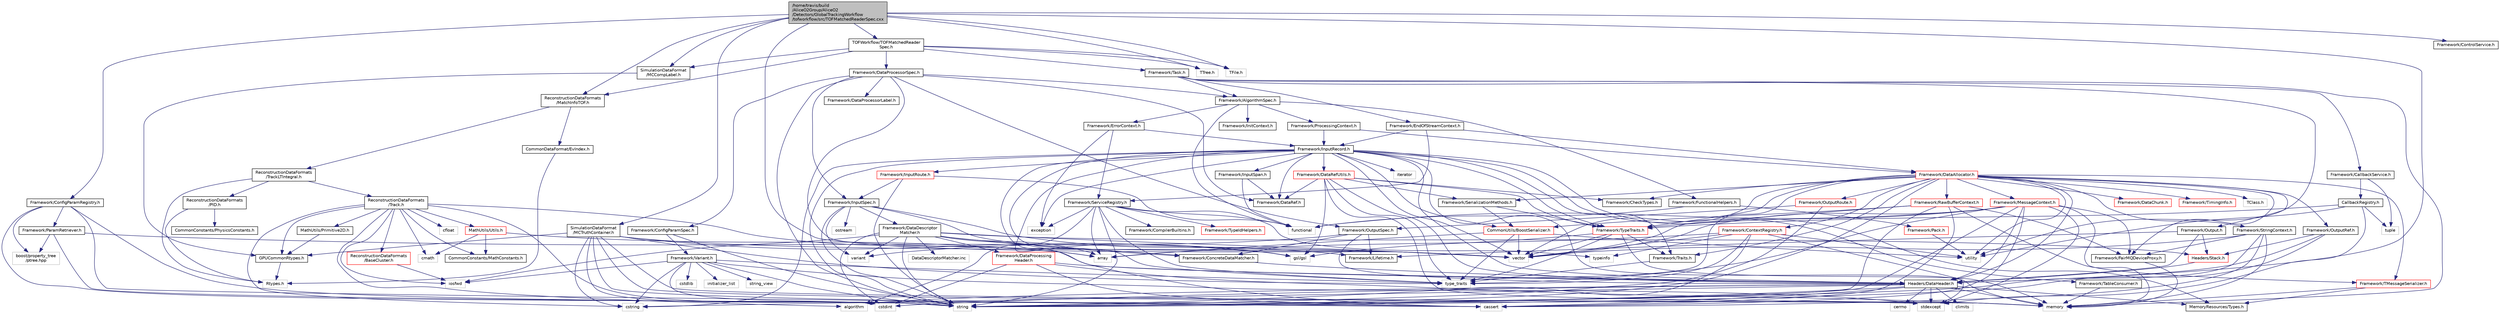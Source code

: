 digraph "/home/travis/build/AliceO2Group/AliceO2/Detectors/GlobalTrackingWorkflow/tofworkflow/src/TOFMatchedReaderSpec.cxx"
{
 // INTERACTIVE_SVG=YES
  bgcolor="transparent";
  edge [fontname="Helvetica",fontsize="10",labelfontname="Helvetica",labelfontsize="10"];
  node [fontname="Helvetica",fontsize="10",shape=record];
  Node0 [label="/home/travis/build\l/AliceO2Group/AliceO2\l/Detectors/GlobalTrackingWorkflow\l/tofworkflow/src/TOFMatchedReaderSpec.cxx",height=0.2,width=0.4,color="black", fillcolor="grey75", style="filled", fontcolor="black"];
  Node0 -> Node1 [color="midnightblue",fontsize="10",style="solid",fontname="Helvetica"];
  Node1 [label="vector",height=0.2,width=0.4,color="grey75"];
  Node0 -> Node2 [color="midnightblue",fontsize="10",style="solid",fontname="Helvetica"];
  Node2 [label="TTree.h",height=0.2,width=0.4,color="grey75"];
  Node0 -> Node3 [color="midnightblue",fontsize="10",style="solid",fontname="Helvetica"];
  Node3 [label="TFile.h",height=0.2,width=0.4,color="grey75"];
  Node0 -> Node4 [color="midnightblue",fontsize="10",style="solid",fontname="Helvetica"];
  Node4 [label="TOFWorkflow/TOFMatchedReader\lSpec.h",height=0.2,width=0.4,color="black",URL="$d9/df4/TOFMatchedReaderSpec_8h.html"];
  Node4 -> Node3 [color="midnightblue",fontsize="10",style="solid",fontname="Helvetica"];
  Node4 -> Node2 [color="midnightblue",fontsize="10",style="solid",fontname="Helvetica"];
  Node4 -> Node5 [color="midnightblue",fontsize="10",style="solid",fontname="Helvetica"];
  Node5 [label="Framework/DataProcessorSpec.h",height=0.2,width=0.4,color="black",URL="$d0/df4/DataProcessorSpec_8h.html"];
  Node5 -> Node6 [color="midnightblue",fontsize="10",style="solid",fontname="Helvetica"];
  Node6 [label="Framework/AlgorithmSpec.h",height=0.2,width=0.4,color="black",URL="$d0/d14/AlgorithmSpec_8h.html"];
  Node6 -> Node7 [color="midnightblue",fontsize="10",style="solid",fontname="Helvetica"];
  Node7 [label="Framework/ProcessingContext.h",height=0.2,width=0.4,color="black",URL="$de/d6a/ProcessingContext_8h.html"];
  Node7 -> Node8 [color="midnightblue",fontsize="10",style="solid",fontname="Helvetica"];
  Node8 [label="Framework/InputRecord.h",height=0.2,width=0.4,color="black",URL="$d6/d5c/InputRecord_8h.html"];
  Node8 -> Node9 [color="midnightblue",fontsize="10",style="solid",fontname="Helvetica"];
  Node9 [label="Framework/DataRef.h",height=0.2,width=0.4,color="black",URL="$d5/dfb/DataRef_8h.html"];
  Node8 -> Node10 [color="midnightblue",fontsize="10",style="solid",fontname="Helvetica"];
  Node10 [label="Framework/DataRefUtils.h",height=0.2,width=0.4,color="red",URL="$d5/db8/DataRefUtils_8h.html"];
  Node10 -> Node9 [color="midnightblue",fontsize="10",style="solid",fontname="Helvetica"];
  Node10 -> Node24 [color="midnightblue",fontsize="10",style="solid",fontname="Helvetica"];
  Node24 [label="Framework/SerializationMethods.h",height=0.2,width=0.4,color="black",URL="$d1/d53/SerializationMethods_8h.html",tooltip="Type wrappers for enfording a specific serialization method. "];
  Node24 -> Node25 [color="midnightblue",fontsize="10",style="solid",fontname="Helvetica"];
  Node25 [label="Framework/TypeTraits.h",height=0.2,width=0.4,color="red",URL="$d0/d95/TypeTraits_8h.html"];
  Node25 -> Node26 [color="midnightblue",fontsize="10",style="solid",fontname="Helvetica"];
  Node26 [label="type_traits",height=0.2,width=0.4,color="grey75"];
  Node25 -> Node1 [color="midnightblue",fontsize="10",style="solid",fontname="Helvetica"];
  Node25 -> Node20 [color="midnightblue",fontsize="10",style="solid",fontname="Helvetica"];
  Node20 [label="memory",height=0.2,width=0.4,color="grey75"];
  Node25 -> Node27 [color="midnightblue",fontsize="10",style="solid",fontname="Helvetica"];
  Node27 [label="Framework/Traits.h",height=0.2,width=0.4,color="black",URL="$db/d31/Traits_8h.html"];
  Node27 -> Node26 [color="midnightblue",fontsize="10",style="solid",fontname="Helvetica"];
  Node25 -> Node30 [color="midnightblue",fontsize="10",style="solid",fontname="Helvetica"];
  Node30 [label="gsl/gsl",height=0.2,width=0.4,color="grey75"];
  Node24 -> Node31 [color="midnightblue",fontsize="10",style="solid",fontname="Helvetica"];
  Node31 [label="CommonUtils/BoostSerializer.h",height=0.2,width=0.4,color="red",URL="$d7/d91/BoostSerializer_8h.html",tooltip="Templatised boost serializer/deserializer for containers and base types. "];
  Node31 -> Node32 [color="midnightblue",fontsize="10",style="solid",fontname="Helvetica"];
  Node32 [label="utility",height=0.2,width=0.4,color="grey75"];
  Node31 -> Node26 [color="midnightblue",fontsize="10",style="solid",fontname="Helvetica"];
  Node31 -> Node33 [color="midnightblue",fontsize="10",style="solid",fontname="Helvetica"];
  Node33 [label="array",height=0.2,width=0.4,color="grey75"];
  Node31 -> Node1 [color="midnightblue",fontsize="10",style="solid",fontname="Helvetica"];
  Node10 -> Node25 [color="midnightblue",fontsize="10",style="solid",fontname="Helvetica"];
  Node10 -> Node47 [color="midnightblue",fontsize="10",style="solid",fontname="Helvetica"];
  Node47 [label="Headers/DataHeader.h",height=0.2,width=0.4,color="black",URL="$dc/dcd/DataHeader_8h.html"];
  Node47 -> Node48 [color="midnightblue",fontsize="10",style="solid",fontname="Helvetica"];
  Node48 [label="cstdint",height=0.2,width=0.4,color="grey75"];
  Node47 -> Node20 [color="midnightblue",fontsize="10",style="solid",fontname="Helvetica"];
  Node47 -> Node49 [color="midnightblue",fontsize="10",style="solid",fontname="Helvetica"];
  Node49 [label="cassert",height=0.2,width=0.4,color="grey75"];
  Node47 -> Node50 [color="midnightblue",fontsize="10",style="solid",fontname="Helvetica"];
  Node50 [label="cstring",height=0.2,width=0.4,color="grey75"];
  Node47 -> Node51 [color="midnightblue",fontsize="10",style="solid",fontname="Helvetica"];
  Node51 [label="algorithm",height=0.2,width=0.4,color="grey75"];
  Node47 -> Node52 [color="midnightblue",fontsize="10",style="solid",fontname="Helvetica"];
  Node52 [label="stdexcept",height=0.2,width=0.4,color="grey75"];
  Node47 -> Node53 [color="midnightblue",fontsize="10",style="solid",fontname="Helvetica"];
  Node53 [label="string",height=0.2,width=0.4,color="grey75"];
  Node47 -> Node54 [color="midnightblue",fontsize="10",style="solid",fontname="Helvetica"];
  Node54 [label="climits",height=0.2,width=0.4,color="grey75"];
  Node47 -> Node22 [color="midnightblue",fontsize="10",style="solid",fontname="Helvetica"];
  Node22 [label="MemoryResources/Types.h",height=0.2,width=0.4,color="black",URL="$d7/df8/Types_8h.html"];
  Node47 -> Node55 [color="midnightblue",fontsize="10",style="solid",fontname="Helvetica"];
  Node55 [label="cerrno",height=0.2,width=0.4,color="grey75"];
  Node10 -> Node80 [color="midnightblue",fontsize="10",style="solid",fontname="Helvetica"];
  Node80 [label="Framework/CheckTypes.h",height=0.2,width=0.4,color="black",URL="$d1/d00/CheckTypes_8h.html"];
  Node10 -> Node30 [color="midnightblue",fontsize="10",style="solid",fontname="Helvetica"];
  Node10 -> Node52 [color="midnightblue",fontsize="10",style="solid",fontname="Helvetica"];
  Node10 -> Node26 [color="midnightblue",fontsize="10",style="solid",fontname="Helvetica"];
  Node8 -> Node82 [color="midnightblue",fontsize="10",style="solid",fontname="Helvetica"];
  Node82 [label="Framework/InputRoute.h",height=0.2,width=0.4,color="red",URL="$d5/d19/InputRoute_8h.html"];
  Node82 -> Node59 [color="midnightblue",fontsize="10",style="solid",fontname="Helvetica"];
  Node59 [label="Framework/InputSpec.h",height=0.2,width=0.4,color="black",URL="$d5/d3f/InputSpec_8h.html"];
  Node59 -> Node56 [color="midnightblue",fontsize="10",style="solid",fontname="Helvetica"];
  Node56 [label="Framework/Lifetime.h",height=0.2,width=0.4,color="black",URL="$dc/dca/Lifetime_8h.html"];
  Node59 -> Node57 [color="midnightblue",fontsize="10",style="solid",fontname="Helvetica"];
  Node57 [label="Framework/ConcreteDataMatcher.h",height=0.2,width=0.4,color="black",URL="$d0/d1b/ConcreteDataMatcher_8h.html"];
  Node57 -> Node47 [color="midnightblue",fontsize="10",style="solid",fontname="Helvetica"];
  Node59 -> Node60 [color="midnightblue",fontsize="10",style="solid",fontname="Helvetica"];
  Node60 [label="Framework/DataDescriptor\lMatcher.h",height=0.2,width=0.4,color="black",URL="$d3/da3/DataDescriptorMatcher_8h.html"];
  Node60 -> Node57 [color="midnightblue",fontsize="10",style="solid",fontname="Helvetica"];
  Node60 -> Node61 [color="midnightblue",fontsize="10",style="solid",fontname="Helvetica"];
  Node61 [label="Framework/DataProcessing\lHeader.h",height=0.2,width=0.4,color="red",URL="$d6/dc9/DataProcessingHeader_8h.html"];
  Node61 -> Node47 [color="midnightblue",fontsize="10",style="solid",fontname="Helvetica"];
  Node61 -> Node48 [color="midnightblue",fontsize="10",style="solid",fontname="Helvetica"];
  Node61 -> Node20 [color="midnightblue",fontsize="10",style="solid",fontname="Helvetica"];
  Node61 -> Node49 [color="midnightblue",fontsize="10",style="solid",fontname="Helvetica"];
  Node60 -> Node47 [color="midnightblue",fontsize="10",style="solid",fontname="Helvetica"];
  Node60 -> Node64 [color="midnightblue",fontsize="10",style="solid",fontname="Helvetica"];
  Node64 [label="Headers/Stack.h",height=0.2,width=0.4,color="red",URL="$d4/d00/Headers_2include_2Headers_2Stack_8h.html"];
  Node64 -> Node47 [color="midnightblue",fontsize="10",style="solid",fontname="Helvetica"];
  Node60 -> Node33 [color="midnightblue",fontsize="10",style="solid",fontname="Helvetica"];
  Node60 -> Node48 [color="midnightblue",fontsize="10",style="solid",fontname="Helvetica"];
  Node60 -> Node75 [color="midnightblue",fontsize="10",style="solid",fontname="Helvetica"];
  Node75 [label="iosfwd",height=0.2,width=0.4,color="grey75"];
  Node60 -> Node53 [color="midnightblue",fontsize="10",style="solid",fontname="Helvetica"];
  Node60 -> Node58 [color="midnightblue",fontsize="10",style="solid",fontname="Helvetica"];
  Node58 [label="variant",height=0.2,width=0.4,color="grey75"];
  Node60 -> Node1 [color="midnightblue",fontsize="10",style="solid",fontname="Helvetica"];
  Node60 -> Node76 [color="midnightblue",fontsize="10",style="solid",fontname="Helvetica"];
  Node76 [label="DataDescriptorMatcher.inc",height=0.2,width=0.4,color="grey75"];
  Node59 -> Node53 [color="midnightblue",fontsize="10",style="solid",fontname="Helvetica"];
  Node59 -> Node77 [color="midnightblue",fontsize="10",style="solid",fontname="Helvetica"];
  Node77 [label="ostream",height=0.2,width=0.4,color="grey75"];
  Node59 -> Node58 [color="midnightblue",fontsize="10",style="solid",fontname="Helvetica"];
  Node82 -> Node53 [color="midnightblue",fontsize="10",style="solid",fontname="Helvetica"];
  Node82 -> Node84 [color="midnightblue",fontsize="10",style="solid",fontname="Helvetica"];
  Node84 [label="functional",height=0.2,width=0.4,color="grey75"];
  Node8 -> Node25 [color="midnightblue",fontsize="10",style="solid",fontname="Helvetica"];
  Node8 -> Node86 [color="midnightblue",fontsize="10",style="solid",fontname="Helvetica"];
  Node86 [label="Framework/InputSpan.h",height=0.2,width=0.4,color="black",URL="$da/d0f/InputSpan_8h.html"];
  Node86 -> Node9 [color="midnightblue",fontsize="10",style="solid",fontname="Helvetica"];
  Node86 -> Node84 [color="midnightblue",fontsize="10",style="solid",fontname="Helvetica"];
  Node8 -> Node87 [color="midnightblue",fontsize="10",style="solid",fontname="Helvetica"];
  Node87 [label="Framework/TableConsumer.h",height=0.2,width=0.4,color="black",URL="$dc/d03/TableConsumer_8h.html"];
  Node87 -> Node20 [color="midnightblue",fontsize="10",style="solid",fontname="Helvetica"];
  Node8 -> Node27 [color="midnightblue",fontsize="10",style="solid",fontname="Helvetica"];
  Node8 -> Node22 [color="midnightblue",fontsize="10",style="solid",fontname="Helvetica"];
  Node8 -> Node47 [color="midnightblue",fontsize="10",style="solid",fontname="Helvetica"];
  Node8 -> Node31 [color="midnightblue",fontsize="10",style="solid",fontname="Helvetica"];
  Node8 -> Node30 [color="midnightblue",fontsize="10",style="solid",fontname="Helvetica"];
  Node8 -> Node88 [color="midnightblue",fontsize="10",style="solid",fontname="Helvetica"];
  Node88 [label="iterator",height=0.2,width=0.4,color="grey75"];
  Node8 -> Node53 [color="midnightblue",fontsize="10",style="solid",fontname="Helvetica"];
  Node8 -> Node1 [color="midnightblue",fontsize="10",style="solid",fontname="Helvetica"];
  Node8 -> Node50 [color="midnightblue",fontsize="10",style="solid",fontname="Helvetica"];
  Node8 -> Node49 [color="midnightblue",fontsize="10",style="solid",fontname="Helvetica"];
  Node8 -> Node89 [color="midnightblue",fontsize="10",style="solid",fontname="Helvetica"];
  Node89 [label="exception",height=0.2,width=0.4,color="grey75"];
  Node8 -> Node20 [color="midnightblue",fontsize="10",style="solid",fontname="Helvetica"];
  Node8 -> Node26 [color="midnightblue",fontsize="10",style="solid",fontname="Helvetica"];
  Node7 -> Node90 [color="midnightblue",fontsize="10",style="solid",fontname="Helvetica"];
  Node90 [label="Framework/DataAllocator.h",height=0.2,width=0.4,color="red",URL="$d1/d28/DataAllocator_8h.html"];
  Node90 -> Node91 [color="midnightblue",fontsize="10",style="solid",fontname="Helvetica"];
  Node91 [label="Framework/ContextRegistry.h",height=0.2,width=0.4,color="red",URL="$df/d2f/ContextRegistry_8h.html"];
  Node91 -> Node92 [color="midnightblue",fontsize="10",style="solid",fontname="Helvetica"];
  Node92 [label="typeinfo",height=0.2,width=0.4,color="grey75"];
  Node91 -> Node26 [color="midnightblue",fontsize="10",style="solid",fontname="Helvetica"];
  Node91 -> Node53 [color="midnightblue",fontsize="10",style="solid",fontname="Helvetica"];
  Node91 -> Node52 [color="midnightblue",fontsize="10",style="solid",fontname="Helvetica"];
  Node91 -> Node1 [color="midnightblue",fontsize="10",style="solid",fontname="Helvetica"];
  Node91 -> Node32 [color="midnightblue",fontsize="10",style="solid",fontname="Helvetica"];
  Node91 -> Node33 [color="midnightblue",fontsize="10",style="solid",fontname="Helvetica"];
  Node90 -> Node94 [color="midnightblue",fontsize="10",style="solid",fontname="Helvetica"];
  Node94 [label="Framework/MessageContext.h",height=0.2,width=0.4,color="red",URL="$dc/dc4/MessageContext_8h.html"];
  Node94 -> Node97 [color="midnightblue",fontsize="10",style="solid",fontname="Helvetica"];
  Node97 [label="Framework/FairMQDeviceProxy.h",height=0.2,width=0.4,color="black",URL="$d8/d71/FairMQDeviceProxy_8h.html"];
  Node97 -> Node20 [color="midnightblue",fontsize="10",style="solid",fontname="Helvetica"];
  Node94 -> Node12 [color="midnightblue",fontsize="10",style="solid",fontname="Helvetica"];
  Node12 [label="Framework/TMessageSerializer.h",height=0.2,width=0.4,color="red",URL="$d8/d3c/TMessageSerializer_8h.html"];
  Node12 -> Node20 [color="midnightblue",fontsize="10",style="solid",fontname="Helvetica"];
  Node12 -> Node22 [color="midnightblue",fontsize="10",style="solid",fontname="Helvetica"];
  Node94 -> Node25 [color="midnightblue",fontsize="10",style="solid",fontname="Helvetica"];
  Node94 -> Node47 [color="midnightblue",fontsize="10",style="solid",fontname="Helvetica"];
  Node94 -> Node49 [color="midnightblue",fontsize="10",style="solid",fontname="Helvetica"];
  Node94 -> Node84 [color="midnightblue",fontsize="10",style="solid",fontname="Helvetica"];
  Node94 -> Node52 [color="midnightblue",fontsize="10",style="solid",fontname="Helvetica"];
  Node94 -> Node53 [color="midnightblue",fontsize="10",style="solid",fontname="Helvetica"];
  Node94 -> Node26 [color="midnightblue",fontsize="10",style="solid",fontname="Helvetica"];
  Node94 -> Node1 [color="midnightblue",fontsize="10",style="solid",fontname="Helvetica"];
  Node90 -> Node99 [color="midnightblue",fontsize="10",style="solid",fontname="Helvetica"];
  Node99 [label="Framework/StringContext.h",height=0.2,width=0.4,color="black",URL="$dd/df6/StringContext_8h.html"];
  Node99 -> Node97 [color="midnightblue",fontsize="10",style="solid",fontname="Helvetica"];
  Node99 -> Node1 [color="midnightblue",fontsize="10",style="solid",fontname="Helvetica"];
  Node99 -> Node49 [color="midnightblue",fontsize="10",style="solid",fontname="Helvetica"];
  Node99 -> Node53 [color="midnightblue",fontsize="10",style="solid",fontname="Helvetica"];
  Node99 -> Node20 [color="midnightblue",fontsize="10",style="solid",fontname="Helvetica"];
  Node90 -> Node100 [color="midnightblue",fontsize="10",style="solid",fontname="Helvetica"];
  Node100 [label="Framework/RawBufferContext.h",height=0.2,width=0.4,color="red",URL="$d8/d25/RawBufferContext_8h.html",tooltip=" "];
  Node100 -> Node97 [color="midnightblue",fontsize="10",style="solid",fontname="Helvetica"];
  Node100 -> Node31 [color="midnightblue",fontsize="10",style="solid",fontname="Helvetica"];
  Node100 -> Node1 [color="midnightblue",fontsize="10",style="solid",fontname="Helvetica"];
  Node100 -> Node49 [color="midnightblue",fontsize="10",style="solid",fontname="Helvetica"];
  Node100 -> Node53 [color="midnightblue",fontsize="10",style="solid",fontname="Helvetica"];
  Node100 -> Node20 [color="midnightblue",fontsize="10",style="solid",fontname="Helvetica"];
  Node90 -> Node78 [color="midnightblue",fontsize="10",style="solid",fontname="Helvetica"];
  Node78 [label="Framework/Output.h",height=0.2,width=0.4,color="black",URL="$d3/ddf/Output_8h.html"];
  Node78 -> Node47 [color="midnightblue",fontsize="10",style="solid",fontname="Helvetica"];
  Node78 -> Node56 [color="midnightblue",fontsize="10",style="solid",fontname="Helvetica"];
  Node78 -> Node64 [color="midnightblue",fontsize="10",style="solid",fontname="Helvetica"];
  Node90 -> Node102 [color="midnightblue",fontsize="10",style="solid",fontname="Helvetica"];
  Node102 [label="Framework/OutputRef.h",height=0.2,width=0.4,color="black",URL="$d6/d5a/OutputRef_8h.html"];
  Node102 -> Node47 [color="midnightblue",fontsize="10",style="solid",fontname="Helvetica"];
  Node102 -> Node64 [color="midnightblue",fontsize="10",style="solid",fontname="Helvetica"];
  Node102 -> Node53 [color="midnightblue",fontsize="10",style="solid",fontname="Helvetica"];
  Node90 -> Node103 [color="midnightblue",fontsize="10",style="solid",fontname="Helvetica"];
  Node103 [label="Framework/OutputRoute.h",height=0.2,width=0.4,color="red",URL="$d6/df4/OutputRoute_8h.html"];
  Node103 -> Node46 [color="midnightblue",fontsize="10",style="solid",fontname="Helvetica"];
  Node46 [label="Framework/OutputSpec.h",height=0.2,width=0.4,color="black",URL="$db/d2d/OutputSpec_8h.html"];
  Node46 -> Node47 [color="midnightblue",fontsize="10",style="solid",fontname="Helvetica"];
  Node46 -> Node56 [color="midnightblue",fontsize="10",style="solid",fontname="Helvetica"];
  Node46 -> Node57 [color="midnightblue",fontsize="10",style="solid",fontname="Helvetica"];
  Node46 -> Node58 [color="midnightblue",fontsize="10",style="solid",fontname="Helvetica"];
  Node103 -> Node53 [color="midnightblue",fontsize="10",style="solid",fontname="Helvetica"];
  Node90 -> Node104 [color="midnightblue",fontsize="10",style="solid",fontname="Helvetica"];
  Node104 [label="Framework/DataChunk.h",height=0.2,width=0.4,color="red",URL="$d7/d31/DataChunk_8h.html"];
  Node90 -> Node97 [color="midnightblue",fontsize="10",style="solid",fontname="Helvetica"];
  Node90 -> Node105 [color="midnightblue",fontsize="10",style="solid",fontname="Helvetica"];
  Node105 [label="Framework/TimingInfo.h",height=0.2,width=0.4,color="red",URL="$da/d2b/TimingInfo_8h.html"];
  Node90 -> Node12 [color="midnightblue",fontsize="10",style="solid",fontname="Helvetica"];
  Node90 -> Node25 [color="midnightblue",fontsize="10",style="solid",fontname="Helvetica"];
  Node90 -> Node27 [color="midnightblue",fontsize="10",style="solid",fontname="Helvetica"];
  Node90 -> Node24 [color="midnightblue",fontsize="10",style="solid",fontname="Helvetica"];
  Node90 -> Node80 [color="midnightblue",fontsize="10",style="solid",fontname="Helvetica"];
  Node90 -> Node47 [color="midnightblue",fontsize="10",style="solid",fontname="Helvetica"];
  Node90 -> Node23 [color="midnightblue",fontsize="10",style="solid",fontname="Helvetica"];
  Node23 [label="TClass.h",height=0.2,width=0.4,color="grey75"];
  Node90 -> Node1 [color="midnightblue",fontsize="10",style="solid",fontname="Helvetica"];
  Node90 -> Node53 [color="midnightblue",fontsize="10",style="solid",fontname="Helvetica"];
  Node90 -> Node32 [color="midnightblue",fontsize="10",style="solid",fontname="Helvetica"];
  Node90 -> Node26 [color="midnightblue",fontsize="10",style="solid",fontname="Helvetica"];
  Node6 -> Node106 [color="midnightblue",fontsize="10",style="solid",fontname="Helvetica"];
  Node106 [label="Framework/ErrorContext.h",height=0.2,width=0.4,color="black",URL="$d7/dad/ErrorContext_8h.html"];
  Node106 -> Node8 [color="midnightblue",fontsize="10",style="solid",fontname="Helvetica"];
  Node106 -> Node107 [color="midnightblue",fontsize="10",style="solid",fontname="Helvetica"];
  Node107 [label="Framework/ServiceRegistry.h",height=0.2,width=0.4,color="black",URL="$d8/d17/ServiceRegistry_8h.html"];
  Node107 -> Node108 [color="midnightblue",fontsize="10",style="solid",fontname="Helvetica"];
  Node108 [label="Framework/CompilerBuiltins.h",height=0.2,width=0.4,color="black",URL="$d9/de8/CompilerBuiltins_8h.html"];
  Node107 -> Node109 [color="midnightblue",fontsize="10",style="solid",fontname="Helvetica"];
  Node109 [label="Framework/TypeIdHelpers.h",height=0.2,width=0.4,color="red",URL="$d2/d9a/TypeIdHelpers_8h.html"];
  Node107 -> Node51 [color="midnightblue",fontsize="10",style="solid",fontname="Helvetica"];
  Node107 -> Node33 [color="midnightblue",fontsize="10",style="solid",fontname="Helvetica"];
  Node107 -> Node89 [color="midnightblue",fontsize="10",style="solid",fontname="Helvetica"];
  Node107 -> Node84 [color="midnightblue",fontsize="10",style="solid",fontname="Helvetica"];
  Node107 -> Node53 [color="midnightblue",fontsize="10",style="solid",fontname="Helvetica"];
  Node107 -> Node26 [color="midnightblue",fontsize="10",style="solid",fontname="Helvetica"];
  Node107 -> Node92 [color="midnightblue",fontsize="10",style="solid",fontname="Helvetica"];
  Node106 -> Node89 [color="midnightblue",fontsize="10",style="solid",fontname="Helvetica"];
  Node6 -> Node111 [color="midnightblue",fontsize="10",style="solid",fontname="Helvetica"];
  Node111 [label="Framework/InitContext.h",height=0.2,width=0.4,color="black",URL="$d4/d2b/InitContext_8h.html"];
  Node6 -> Node112 [color="midnightblue",fontsize="10",style="solid",fontname="Helvetica"];
  Node112 [label="Framework/FunctionalHelpers.h",height=0.2,width=0.4,color="black",URL="$de/d9b/FunctionalHelpers_8h.html"];
  Node112 -> Node113 [color="midnightblue",fontsize="10",style="solid",fontname="Helvetica"];
  Node113 [label="Framework/Pack.h",height=0.2,width=0.4,color="red",URL="$dd/dce/Pack_8h.html"];
  Node113 -> Node32 [color="midnightblue",fontsize="10",style="solid",fontname="Helvetica"];
  Node112 -> Node84 [color="midnightblue",fontsize="10",style="solid",fontname="Helvetica"];
  Node6 -> Node84 [color="midnightblue",fontsize="10",style="solid",fontname="Helvetica"];
  Node5 -> Node114 [color="midnightblue",fontsize="10",style="solid",fontname="Helvetica"];
  Node114 [label="Framework/ConfigParamSpec.h",height=0.2,width=0.4,color="black",URL="$d0/d1c/ConfigParamSpec_8h.html"];
  Node114 -> Node115 [color="midnightblue",fontsize="10",style="solid",fontname="Helvetica"];
  Node115 [label="Framework/Variant.h",height=0.2,width=0.4,color="black",URL="$de/d56/Variant_8h.html"];
  Node115 -> Node26 [color="midnightblue",fontsize="10",style="solid",fontname="Helvetica"];
  Node115 -> Node50 [color="midnightblue",fontsize="10",style="solid",fontname="Helvetica"];
  Node115 -> Node48 [color="midnightblue",fontsize="10",style="solid",fontname="Helvetica"];
  Node115 -> Node116 [color="midnightblue",fontsize="10",style="solid",fontname="Helvetica"];
  Node116 [label="cstdlib",height=0.2,width=0.4,color="grey75"];
  Node115 -> Node52 [color="midnightblue",fontsize="10",style="solid",fontname="Helvetica"];
  Node115 -> Node75 [color="midnightblue",fontsize="10",style="solid",fontname="Helvetica"];
  Node115 -> Node117 [color="midnightblue",fontsize="10",style="solid",fontname="Helvetica"];
  Node117 [label="initializer_list",height=0.2,width=0.4,color="grey75"];
  Node115 -> Node118 [color="midnightblue",fontsize="10",style="solid",fontname="Helvetica"];
  Node118 [label="string_view",height=0.2,width=0.4,color="grey75"];
  Node115 -> Node53 [color="midnightblue",fontsize="10",style="solid",fontname="Helvetica"];
  Node114 -> Node53 [color="midnightblue",fontsize="10",style="solid",fontname="Helvetica"];
  Node5 -> Node119 [color="midnightblue",fontsize="10",style="solid",fontname="Helvetica"];
  Node119 [label="Framework/DataProcessorLabel.h",height=0.2,width=0.4,color="black",URL="$d1/df2/DataProcessorLabel_8h.html"];
  Node5 -> Node9 [color="midnightblue",fontsize="10",style="solid",fontname="Helvetica"];
  Node5 -> Node59 [color="midnightblue",fontsize="10",style="solid",fontname="Helvetica"];
  Node5 -> Node46 [color="midnightblue",fontsize="10",style="solid",fontname="Helvetica"];
  Node5 -> Node53 [color="midnightblue",fontsize="10",style="solid",fontname="Helvetica"];
  Node5 -> Node1 [color="midnightblue",fontsize="10",style="solid",fontname="Helvetica"];
  Node4 -> Node120 [color="midnightblue",fontsize="10",style="solid",fontname="Helvetica"];
  Node120 [label="Framework/Task.h",height=0.2,width=0.4,color="black",URL="$df/d4f/Task_8h.html"];
  Node120 -> Node6 [color="midnightblue",fontsize="10",style="solid",fontname="Helvetica"];
  Node120 -> Node121 [color="midnightblue",fontsize="10",style="solid",fontname="Helvetica"];
  Node121 [label="Framework/CallbackService.h",height=0.2,width=0.4,color="black",URL="$d9/d7f/CallbackService_8h.html"];
  Node121 -> Node122 [color="midnightblue",fontsize="10",style="solid",fontname="Helvetica"];
  Node122 [label="CallbackRegistry.h",height=0.2,width=0.4,color="black",URL="$d7/d3e/CallbackRegistry_8h.html",tooltip="A generic registry for callbacks. "];
  Node122 -> Node25 [color="midnightblue",fontsize="10",style="solid",fontname="Helvetica"];
  Node122 -> Node123 [color="midnightblue",fontsize="10",style="solid",fontname="Helvetica"];
  Node123 [label="tuple",height=0.2,width=0.4,color="grey75"];
  Node122 -> Node52 [color="midnightblue",fontsize="10",style="solid",fontname="Helvetica"];
  Node122 -> Node32 [color="midnightblue",fontsize="10",style="solid",fontname="Helvetica"];
  Node121 -> Node123 [color="midnightblue",fontsize="10",style="solid",fontname="Helvetica"];
  Node120 -> Node124 [color="midnightblue",fontsize="10",style="solid",fontname="Helvetica"];
  Node124 [label="Framework/EndOfStreamContext.h",height=0.2,width=0.4,color="black",URL="$d0/d77/EndOfStreamContext_8h.html"];
  Node124 -> Node8 [color="midnightblue",fontsize="10",style="solid",fontname="Helvetica"];
  Node124 -> Node107 [color="midnightblue",fontsize="10",style="solid",fontname="Helvetica"];
  Node124 -> Node90 [color="midnightblue",fontsize="10",style="solid",fontname="Helvetica"];
  Node120 -> Node32 [color="midnightblue",fontsize="10",style="solid",fontname="Helvetica"];
  Node120 -> Node20 [color="midnightblue",fontsize="10",style="solid",fontname="Helvetica"];
  Node4 -> Node125 [color="midnightblue",fontsize="10",style="solid",fontname="Helvetica"];
  Node125 [label="ReconstructionDataFormats\l/MatchInfoTOF.h",height=0.2,width=0.4,color="black",URL="$d4/d70/MatchInfoTOF_8h.html",tooltip="Class to store the output of the matching to TOF. "];
  Node125 -> Node126 [color="midnightblue",fontsize="10",style="solid",fontname="Helvetica"];
  Node126 [label="ReconstructionDataFormats\l/TrackLTIntegral.h",height=0.2,width=0.4,color="black",URL="$d6/db1/TrackLTIntegral_8h.html",tooltip="Track Length and TOF integral. "];
  Node126 -> Node127 [color="midnightblue",fontsize="10",style="solid",fontname="Helvetica"];
  Node127 [label="Rtypes.h",height=0.2,width=0.4,color="grey75"];
  Node126 -> Node128 [color="midnightblue",fontsize="10",style="solid",fontname="Helvetica"];
  Node128 [label="ReconstructionDataFormats\l/PID.h",height=0.2,width=0.4,color="black",URL="$d5/d08/DataFormats_2Reconstruction_2include_2ReconstructionDataFormats_2PID_8h.html"];
  Node128 -> Node127 [color="midnightblue",fontsize="10",style="solid",fontname="Helvetica"];
  Node128 -> Node129 [color="midnightblue",fontsize="10",style="solid",fontname="Helvetica"];
  Node129 [label="CommonConstants/PhysicsConstants.h",height=0.2,width=0.4,color="black",URL="$d3/d9d/PhysicsConstants_8h.html",tooltip="Header to collect physics constants. "];
  Node126 -> Node130 [color="midnightblue",fontsize="10",style="solid",fontname="Helvetica"];
  Node130 [label="ReconstructionDataFormats\l/Track.h",height=0.2,width=0.4,color="black",URL="$d7/d8b/DataFormats_2Reconstruction_2include_2ReconstructionDataFormats_2Track_8h.html"];
  Node130 -> Node131 [color="midnightblue",fontsize="10",style="solid",fontname="Helvetica"];
  Node131 [label="GPUCommonRtypes.h",height=0.2,width=0.4,color="black",URL="$d2/d45/GPUCommonRtypes_8h.html"];
  Node131 -> Node127 [color="midnightblue",fontsize="10",style="solid",fontname="Helvetica"];
  Node130 -> Node51 [color="midnightblue",fontsize="10",style="solid",fontname="Helvetica"];
  Node130 -> Node33 [color="midnightblue",fontsize="10",style="solid",fontname="Helvetica"];
  Node130 -> Node132 [color="midnightblue",fontsize="10",style="solid",fontname="Helvetica"];
  Node132 [label="cfloat",height=0.2,width=0.4,color="grey75"];
  Node130 -> Node133 [color="midnightblue",fontsize="10",style="solid",fontname="Helvetica"];
  Node133 [label="cmath",height=0.2,width=0.4,color="grey75"];
  Node130 -> Node50 [color="midnightblue",fontsize="10",style="solid",fontname="Helvetica"];
  Node130 -> Node75 [color="midnightblue",fontsize="10",style="solid",fontname="Helvetica"];
  Node130 -> Node134 [color="midnightblue",fontsize="10",style="solid",fontname="Helvetica"];
  Node134 [label="ReconstructionDataFormats\l/BaseCluster.h",height=0.2,width=0.4,color="red",URL="$d4/de2/BaseCluster_8h.html"];
  Node134 -> Node75 [color="midnightblue",fontsize="10",style="solid",fontname="Helvetica"];
  Node130 -> Node53 [color="midnightblue",fontsize="10",style="solid",fontname="Helvetica"];
  Node130 -> Node148 [color="midnightblue",fontsize="10",style="solid",fontname="Helvetica"];
  Node148 [label="CommonConstants/MathConstants.h",height=0.2,width=0.4,color="black",URL="$d6/d84/MathConstants_8h.html",tooltip="useful math constants "];
  Node130 -> Node143 [color="midnightblue",fontsize="10",style="solid",fontname="Helvetica"];
  Node143 [label="MathUtils/Utils.h",height=0.2,width=0.4,color="red",URL="$d9/d52/Common_2MathUtils_2include_2MathUtils_2Utils_8h.html"];
  Node143 -> Node33 [color="midnightblue",fontsize="10",style="solid",fontname="Helvetica"];
  Node143 -> Node133 [color="midnightblue",fontsize="10",style="solid",fontname="Helvetica"];
  Node143 -> Node148 [color="midnightblue",fontsize="10",style="solid",fontname="Helvetica"];
  Node130 -> Node159 [color="midnightblue",fontsize="10",style="solid",fontname="Helvetica"];
  Node159 [label="MathUtils/Primitive2D.h",height=0.2,width=0.4,color="black",URL="$d8/d77/Primitive2D_8h.html",tooltip="Declarations of 2D primitives: straight line (XY interval) and circle. "];
  Node159 -> Node131 [color="midnightblue",fontsize="10",style="solid",fontname="Helvetica"];
  Node125 -> Node160 [color="midnightblue",fontsize="10",style="solid",fontname="Helvetica"];
  Node160 [label="CommonDataFormat/EvIndex.h",height=0.2,width=0.4,color="black",URL="$d6/ddf/EvIndex_8h.html",tooltip="Class to store event ID and index in the event for objects like track, cluster... ..."];
  Node160 -> Node127 [color="midnightblue",fontsize="10",style="solid",fontname="Helvetica"];
  Node4 -> Node161 [color="midnightblue",fontsize="10",style="solid",fontname="Helvetica"];
  Node161 [label="SimulationDataFormat\l/MCCompLabel.h",height=0.2,width=0.4,color="black",URL="$d7/dcd/MCCompLabel_8h.html"];
  Node161 -> Node131 [color="midnightblue",fontsize="10",style="solid",fontname="Helvetica"];
  Node0 -> Node162 [color="midnightblue",fontsize="10",style="solid",fontname="Helvetica"];
  Node162 [label="Framework/ControlService.h",height=0.2,width=0.4,color="black",URL="$d2/d43/ControlService_8h.html"];
  Node0 -> Node163 [color="midnightblue",fontsize="10",style="solid",fontname="Helvetica"];
  Node163 [label="Framework/ConfigParamRegistry.h",height=0.2,width=0.4,color="black",URL="$de/dc6/ConfigParamRegistry_8h.html"];
  Node163 -> Node164 [color="midnightblue",fontsize="10",style="solid",fontname="Helvetica"];
  Node164 [label="Framework/ParamRetriever.h",height=0.2,width=0.4,color="black",URL="$df/d72/ParamRetriever_8h.html"];
  Node164 -> Node165 [color="midnightblue",fontsize="10",style="solid",fontname="Helvetica"];
  Node165 [label="boost/property_tree\l/ptree.hpp",height=0.2,width=0.4,color="grey75"];
  Node164 -> Node53 [color="midnightblue",fontsize="10",style="solid",fontname="Helvetica"];
  Node164 -> Node1 [color="midnightblue",fontsize="10",style="solid",fontname="Helvetica"];
  Node163 -> Node165 [color="midnightblue",fontsize="10",style="solid",fontname="Helvetica"];
  Node163 -> Node20 [color="midnightblue",fontsize="10",style="solid",fontname="Helvetica"];
  Node163 -> Node53 [color="midnightblue",fontsize="10",style="solid",fontname="Helvetica"];
  Node163 -> Node49 [color="midnightblue",fontsize="10",style="solid",fontname="Helvetica"];
  Node0 -> Node47 [color="midnightblue",fontsize="10",style="solid",fontname="Helvetica"];
  Node0 -> Node161 [color="midnightblue",fontsize="10",style="solid",fontname="Helvetica"];
  Node0 -> Node166 [color="midnightblue",fontsize="10",style="solid",fontname="Helvetica"];
  Node166 [label="SimulationDataFormat\l/MCTruthContainer.h",height=0.2,width=0.4,color="black",URL="$db/d14/MCTruthContainer_8h.html",tooltip="Definition of a container to keep Monte Carlo truth external to simulation objects. "];
  Node166 -> Node131 [color="midnightblue",fontsize="10",style="solid",fontname="Helvetica"];
  Node166 -> Node48 [color="midnightblue",fontsize="10",style="solid",fontname="Helvetica"];
  Node166 -> Node49 [color="midnightblue",fontsize="10",style="solid",fontname="Helvetica"];
  Node166 -> Node52 [color="midnightblue",fontsize="10",style="solid",fontname="Helvetica"];
  Node166 -> Node30 [color="midnightblue",fontsize="10",style="solid",fontname="Helvetica"];
  Node166 -> Node26 [color="midnightblue",fontsize="10",style="solid",fontname="Helvetica"];
  Node166 -> Node50 [color="midnightblue",fontsize="10",style="solid",fontname="Helvetica"];
  Node166 -> Node20 [color="midnightblue",fontsize="10",style="solid",fontname="Helvetica"];
  Node166 -> Node1 [color="midnightblue",fontsize="10",style="solid",fontname="Helvetica"];
  Node0 -> Node125 [color="midnightblue",fontsize="10",style="solid",fontname="Helvetica"];
}
